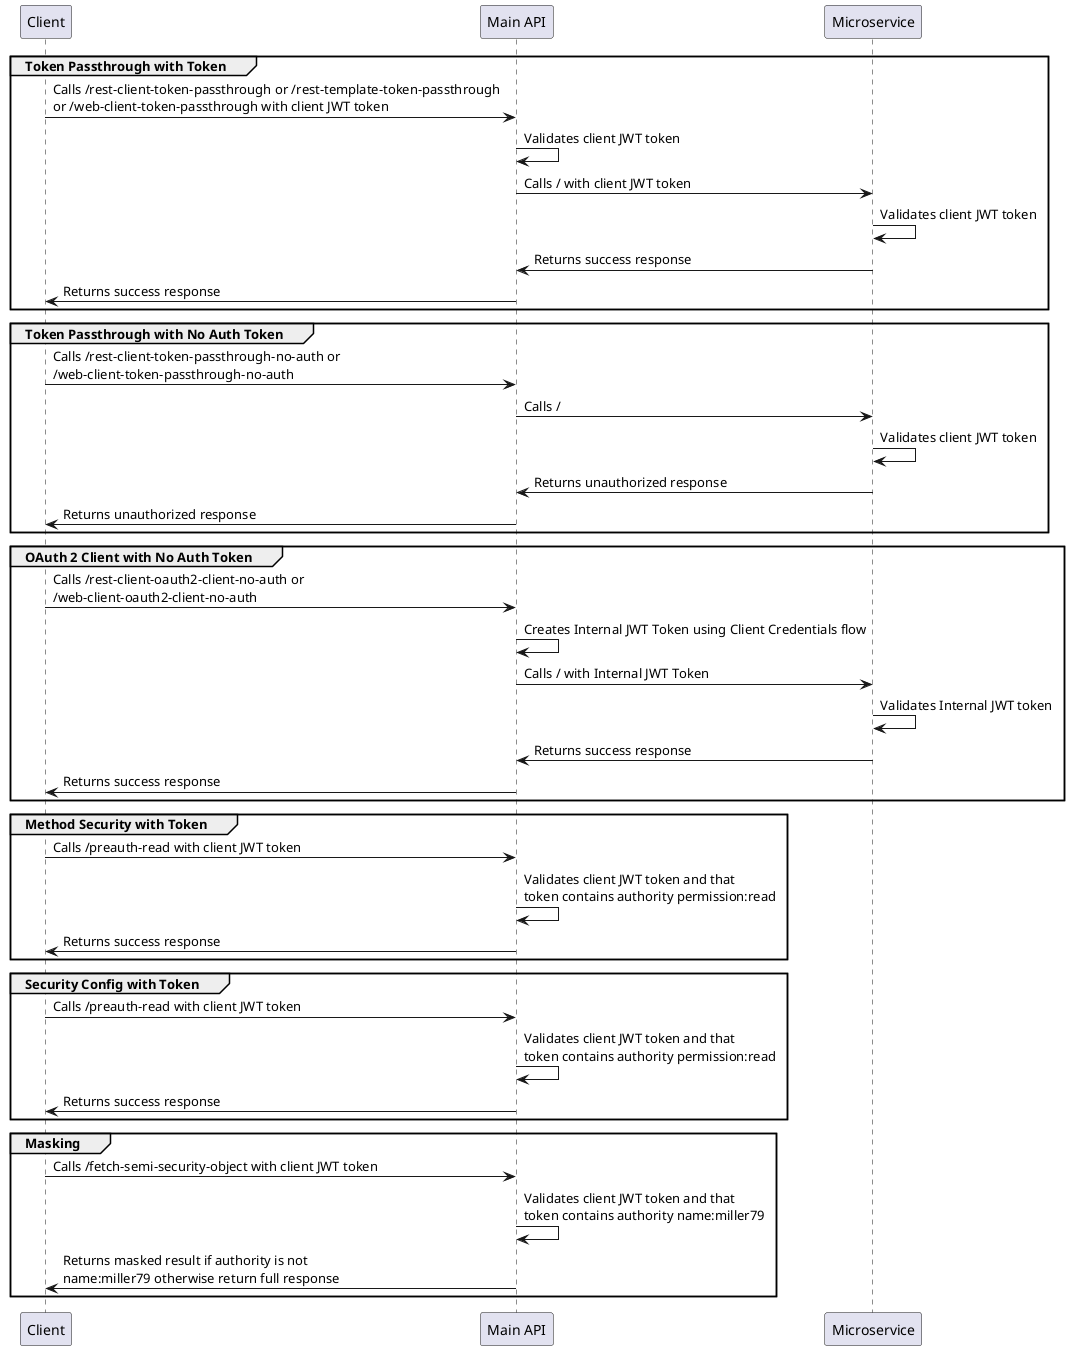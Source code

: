 @startuml Spring Security Interaction Diagram
participant "Client" as client
participant "Main API" as mainApi
participant "Microservice" as microservice

group Token Passthrough with Token
    client -> mainApi: Calls /rest-client-token-passthrough or /rest-template-token-passthrough\nor /web-client-token-passthrough with client JWT token
    mainApi -> mainApi: Validates client JWT token
    mainApi -> microservice: Calls / with client JWT token
    microservice -> microservice: Validates client JWT token
    microservice -> mainApi: Returns success response
    mainApi -> client: Returns success response
end

group Token Passthrough with No Auth Token
    client -> mainApi: Calls /rest-client-token-passthrough-no-auth or\n/web-client-token-passthrough-no-auth
    mainApi -> microservice: Calls /
    microservice -> microservice: Validates client JWT token
    microservice -> mainApi: Returns unauthorized response
    mainApi -> client: Returns unauthorized response
end

group OAuth 2 Client with No Auth Token
    client -> mainApi: Calls /rest-client-oauth2-client-no-auth or\n/web-client-oauth2-client-no-auth
    mainApi -> mainApi: Creates Internal JWT Token using Client Credentials flow
    mainApi -> microservice: Calls / with Internal JWT Token
    microservice -> microservice: Validates Internal JWT token
    microservice -> mainApi: Returns success response
    mainApi -> client: Returns success response
end

group Method Security with Token
    client -> mainApi: Calls /preauth-read with client JWT token
    mainApi -> mainApi: Validates client JWT token and that\ntoken contains authority permission:read
    mainApi -> client: Returns success response
end

group Security Config with Token
    client -> mainApi: Calls /preauth-read with client JWT token
    mainApi -> mainApi: Validates client JWT token and that\ntoken contains authority permission:read
    mainApi -> client: Returns success response
end

group Masking
    client -> mainApi: Calls /fetch-semi-security-object with client JWT token
    mainApi -> mainApi: Validates client JWT token and that\ntoken contains authority name:miller79
    mainApi -> client: Returns masked result if authority is not\nname:miller79 otherwise return full response
end

@enduml